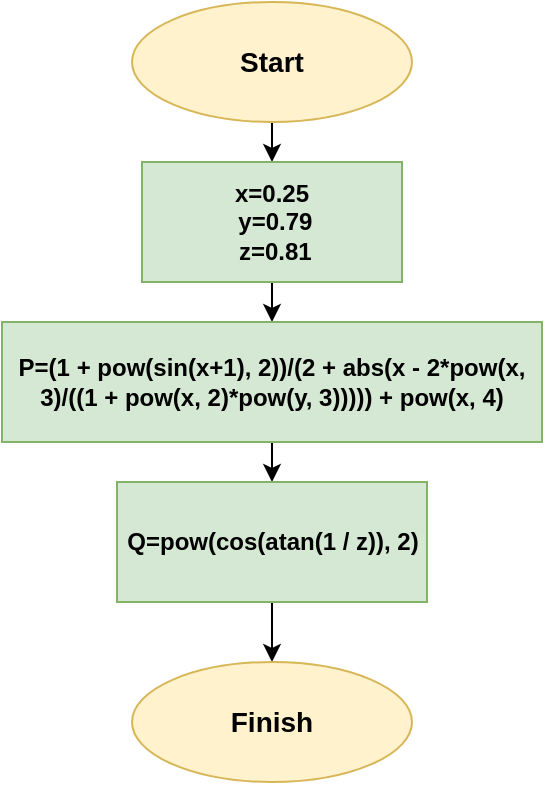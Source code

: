 <mxfile version="22.1.9" type="github">
  <diagram name="Сторінка-1" id="qMvMpQ4yuSf7VEhK9Gg7">
    <mxGraphModel dx="910" dy="498" grid="0" gridSize="10" guides="1" tooltips="1" connect="1" arrows="1" fold="1" page="1" pageScale="1" pageWidth="827" pageHeight="1169" math="0" shadow="0">
      <root>
        <mxCell id="0" />
        <mxCell id="1" parent="0" />
        <mxCell id="POGY3yedEMXk6cz-Urau-25" style="edgeStyle=orthogonalEdgeStyle;rounded=0;orthogonalLoop=1;jettySize=auto;html=1;exitX=0.5;exitY=1;exitDx=0;exitDy=0;entryX=0.5;entryY=0;entryDx=0;entryDy=0;" edge="1" parent="1" source="POGY3yedEMXk6cz-Urau-1" target="POGY3yedEMXk6cz-Urau-24">
          <mxGeometry relative="1" as="geometry" />
        </mxCell>
        <mxCell id="POGY3yedEMXk6cz-Urau-1" value="&lt;b&gt;&lt;font style=&quot;font-size: 14px;&quot;&gt;Start&lt;/font&gt;&lt;/b&gt;" style="ellipse;whiteSpace=wrap;html=1;fillColor=#fff2cc;strokeColor=#d6b656;" vertex="1" parent="1">
          <mxGeometry x="310" y="30" width="140" height="60" as="geometry" />
        </mxCell>
        <mxCell id="POGY3yedEMXk6cz-Urau-29" style="edgeStyle=orthogonalEdgeStyle;rounded=0;orthogonalLoop=1;jettySize=auto;html=1;exitX=0.5;exitY=1;exitDx=0;exitDy=0;entryX=0.5;entryY=0;entryDx=0;entryDy=0;" edge="1" parent="1" source="POGY3yedEMXk6cz-Urau-24" target="POGY3yedEMXk6cz-Urau-28">
          <mxGeometry relative="1" as="geometry" />
        </mxCell>
        <mxCell id="POGY3yedEMXk6cz-Urau-24" value="&lt;b&gt;x=0.25&lt;br&gt;&amp;nbsp;y=0.79&lt;br&gt;&amp;nbsp;z=0.81&lt;/b&gt;" style="rounded=0;whiteSpace=wrap;html=1;fillColor=#d5e8d4;strokeColor=#82b366;" vertex="1" parent="1">
          <mxGeometry x="315" y="110" width="130" height="60" as="geometry" />
        </mxCell>
        <mxCell id="POGY3yedEMXk6cz-Urau-33" style="edgeStyle=orthogonalEdgeStyle;rounded=0;orthogonalLoop=1;jettySize=auto;html=1;exitX=0.5;exitY=1;exitDx=0;exitDy=0;entryX=0.5;entryY=0;entryDx=0;entryDy=0;" edge="1" parent="1" source="POGY3yedEMXk6cz-Urau-28" target="POGY3yedEMXk6cz-Urau-31">
          <mxGeometry relative="1" as="geometry" />
        </mxCell>
        <mxCell id="POGY3yedEMXk6cz-Urau-28" value="&lt;b&gt;P=(1 + pow(sin(x+1), 2))/(2 + abs(x - 2*pow(x, 3)/((1 + pow(x, 2)*pow(y, 3))))) + pow(x, 4)&lt;/b&gt;" style="rounded=0;whiteSpace=wrap;html=1;fillColor=#d5e8d4;strokeColor=#82b366;" vertex="1" parent="1">
          <mxGeometry x="245" y="190" width="270" height="60" as="geometry" />
        </mxCell>
        <mxCell id="POGY3yedEMXk6cz-Urau-34" style="edgeStyle=orthogonalEdgeStyle;rounded=0;orthogonalLoop=1;jettySize=auto;html=1;exitX=0.5;exitY=1;exitDx=0;exitDy=0;entryX=0.5;entryY=0;entryDx=0;entryDy=0;" edge="1" parent="1" source="POGY3yedEMXk6cz-Urau-31" target="POGY3yedEMXk6cz-Urau-32">
          <mxGeometry relative="1" as="geometry" />
        </mxCell>
        <mxCell id="POGY3yedEMXk6cz-Urau-31" value="&lt;b&gt;Q=pow(cos(atan(1 / z)), 2)&lt;/b&gt;" style="rounded=0;whiteSpace=wrap;html=1;fillColor=#d5e8d4;strokeColor=#82b366;" vertex="1" parent="1">
          <mxGeometry x="302.5" y="270" width="155" height="60" as="geometry" />
        </mxCell>
        <mxCell id="POGY3yedEMXk6cz-Urau-32" value="&lt;b&gt;&lt;font style=&quot;font-size: 14px;&quot;&gt;Finish&lt;/font&gt;&lt;/b&gt;" style="ellipse;whiteSpace=wrap;html=1;fillColor=#fff2cc;strokeColor=#d6b656;" vertex="1" parent="1">
          <mxGeometry x="310" y="360" width="140" height="60" as="geometry" />
        </mxCell>
      </root>
    </mxGraphModel>
  </diagram>
</mxfile>
